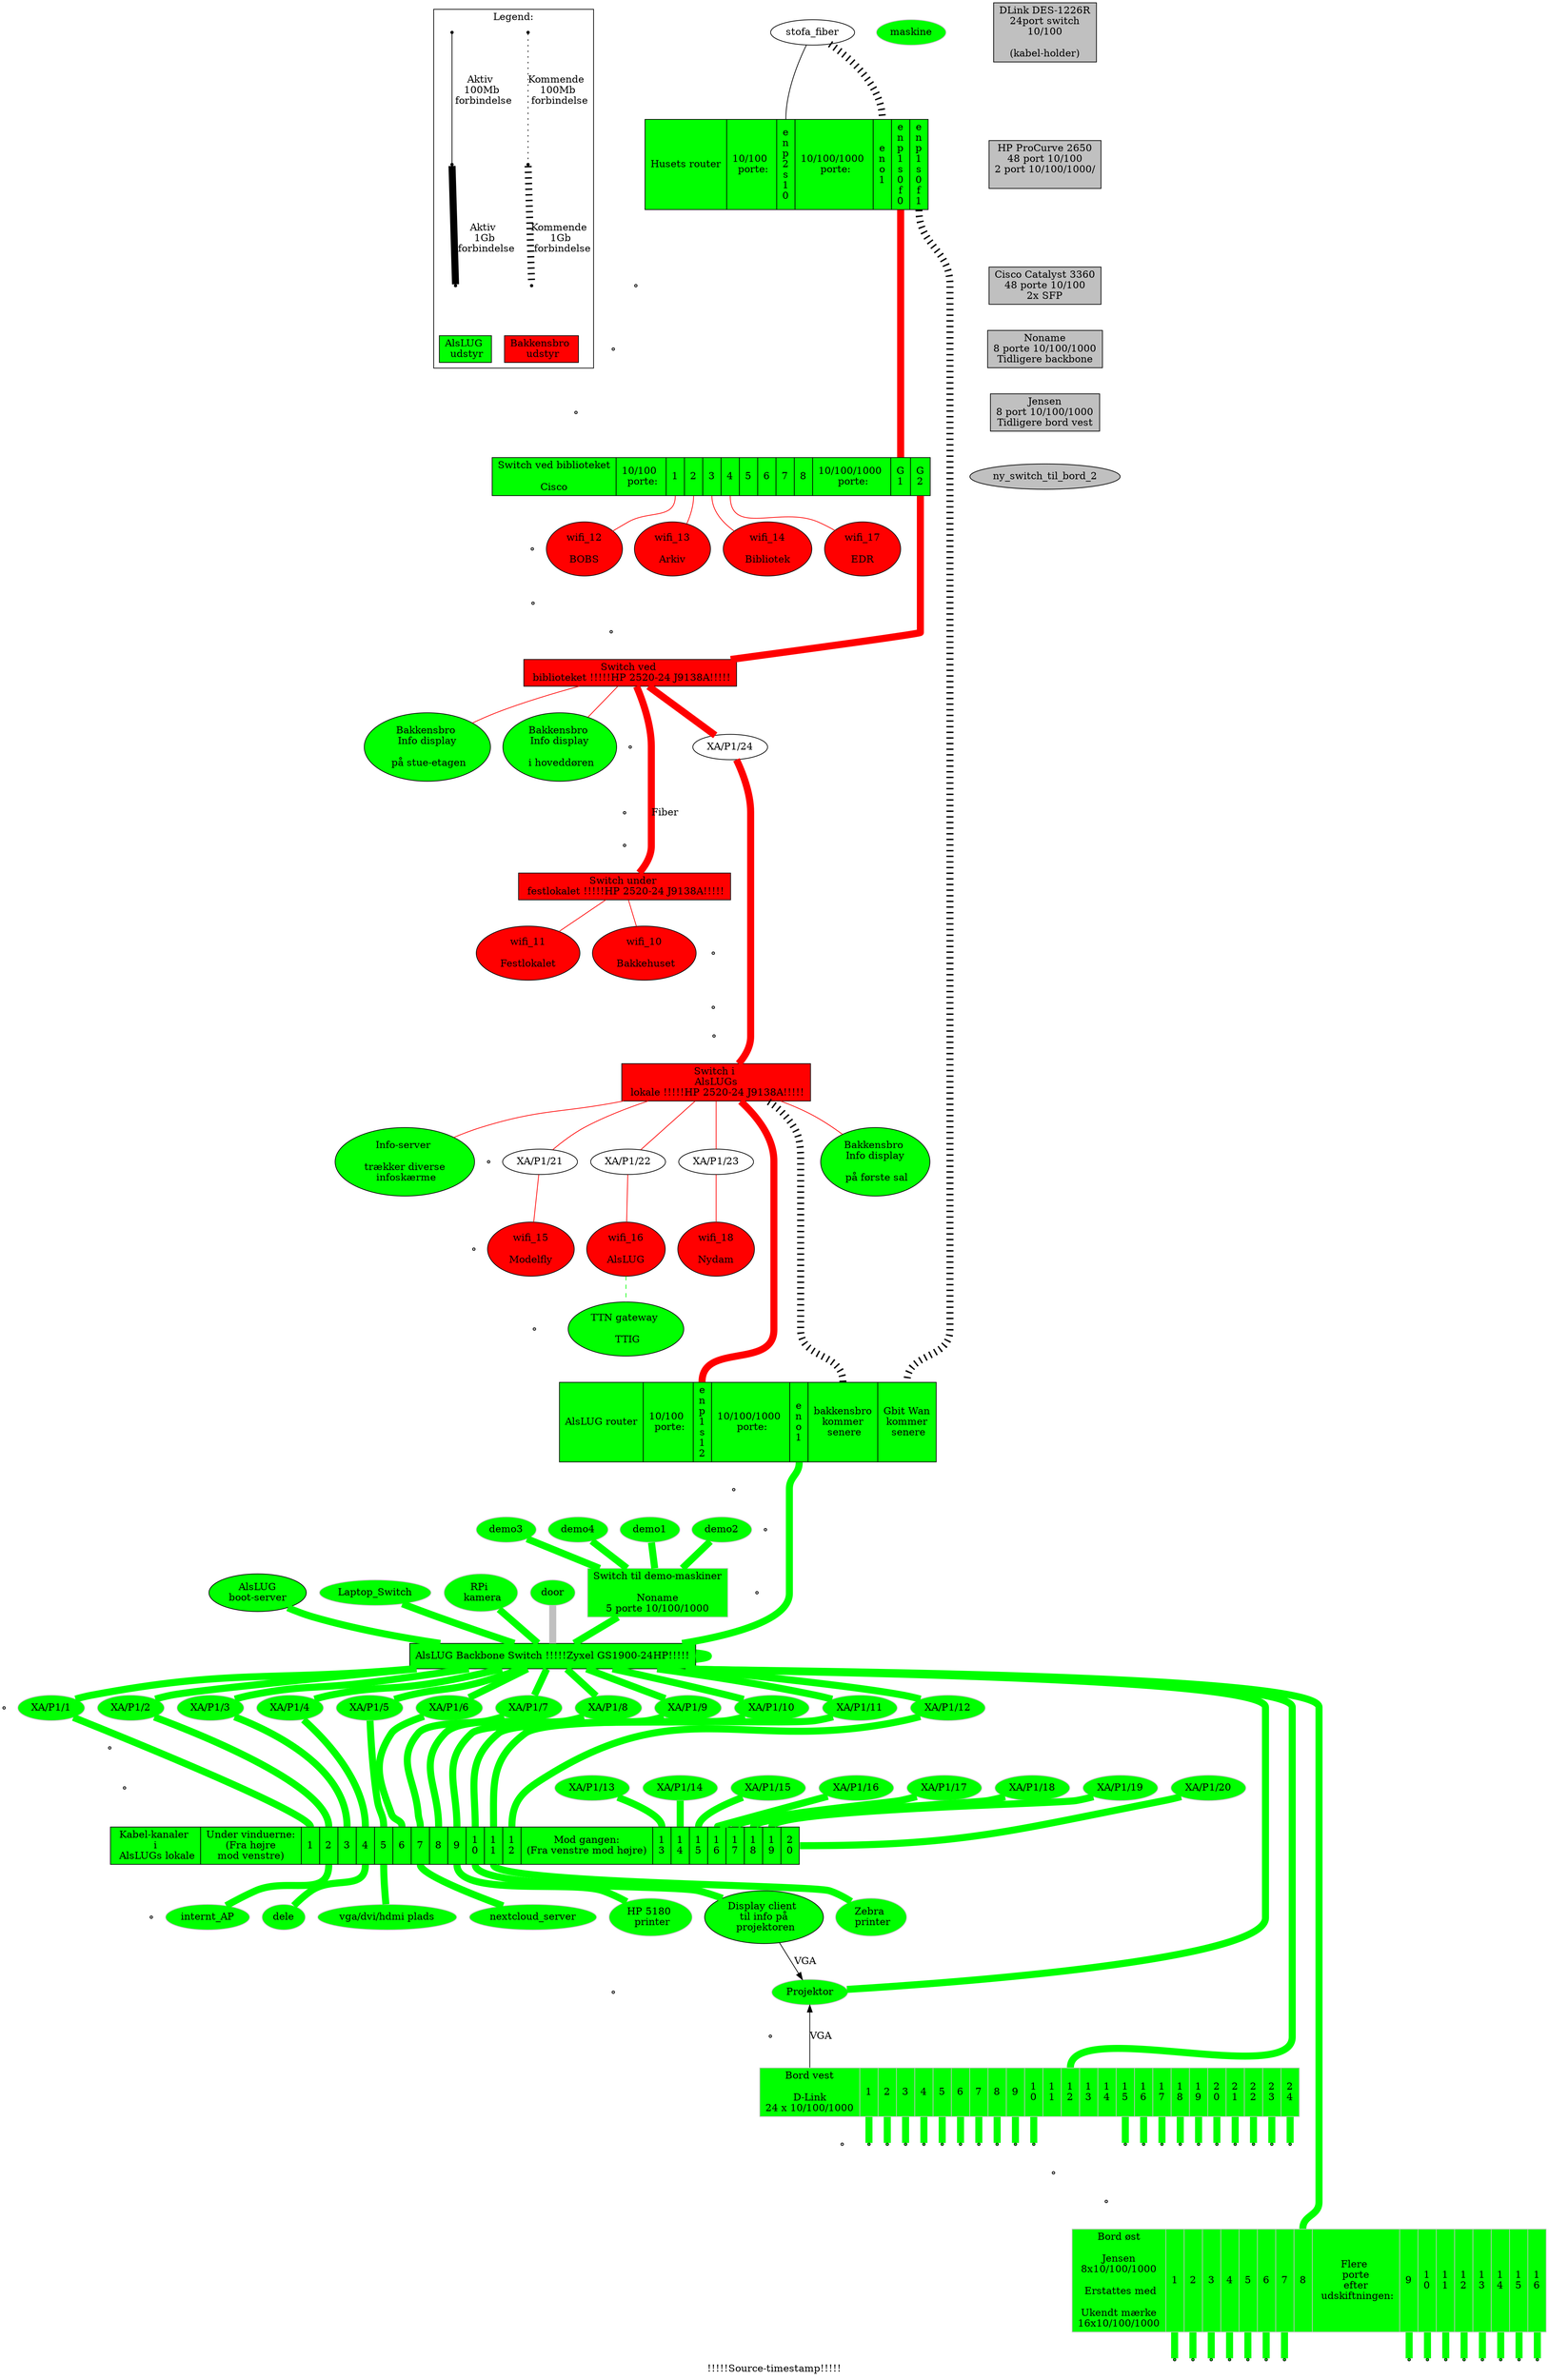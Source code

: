 digraph xxx {
  label = "!!!!!Source-timestamp!!!!!";
  subgraph cluster_legend {
    label = "Legend:";
    edge [ dir=none ];
    node [ shape=point ];
    legend_bakkensbro	[ shape=box style=filled fillcolor=red label="Bakkensbro \n udstyr" ];
    legend_alslug	[ shape=box style=filled fillcolor=green label="AlsLUG \n udstyr" ];

    legend_pending_a -> legend_pending_b	[ penwidth=1 style=dotted label="Kommende \n 100Mb \n forbindelse" ];
    legend_pending_b -> legend_pending_c	[ penwidth=10 style=dotted label="Kommende \n 1Gb \n forbindelse" ];
    legend_pending_c -> legend_bakkensbro	[ color=invis ];
    
    legend_active_a -> legend_active_b	[ penwidth=1 label="Aktiv \n 100Mb \n forbindelse"];
    legend_active_b -> legend_active_c	[ penwidth=10 label="Aktiv \n 1Gb \n forbindelse"];
    legend_active_c -> legend_alslug	[ color=invis ];
}
  
  edge [ dir=none penwidth=100 ];
  node [ style=filled fillcolor=red ];
  husets_router [ fillcolor=green shape=record label="<head> Husets router
						| 10/100 \n porte:
						| <enp2s10>  e\nn\np\n2\ns\n1\n0
						| 10/100/1000 \n porte:
						| <eno1>     e\nn\no\n1
						| <enp1s0f0> e\nn\np\n1\ns\n0\nf\n0
						| <enp1s0f1> e\nn\np\n1\ns\n0\nf\n1
						" ];
  cisco_switch [ fillcolor=green shape=record label="<head> Switch ved biblioteket\n\nCisco
						| 10/100 \n porte:
						| <1> 1
						| <2> 2
						| <3> 3
						| <4> 4
						| <5> 5
						| <6> 6
						| <7> 7
						| <8> 8
						| 10/100/1000 \n porte:
						| <gi1> G\n1
						| <gi2> G\n2
						" ];
  husets_switch_1 [ shape=record label="<head> Switch ved \n biblioteket !!!!!HP 2520-24 J9138A!!!!!" ];
  husets_switch_2 [ shape=record label="<head> Switch i \n AlsLUGs \n lokale !!!!!HP 2520-24 J9138A!!!!!" ];
  festlokale_switch [ shape=record label="<head> Switch under \n festlokalet !!!!!HP 2520-24 J9138A!!!!!" ];
  wifi_10 [ label=" wifi_10 \n\n Bakkehuset"                  ];
  wifi_11 [ label=" wifi_11 \n\n Festlokalet "                ];
  wifi_12 [ label=" wifi_12 \n\n BOBS "                       ];
  wifi_13 [ label=" wifi_13 \n\n Arkiv "                      ];
  wifi_14 [ label=" wifi_14 \n\n Bibliotek "                  ];
  wifi_15 [ label=" wifi_15 \n\n Modelfly "                   ];
  wifi_16 [ label=" wifi_16 \n\n AlsLUG "                     ];
  wifi_17 [ label=" wifi_17 \n\n EDR "                        ];
  wifi_18 [ label=" wifi_18 \n\n Nydam "                      ];
  
  node [ style=filled fillcolor=green ];
  AlsLUG_TTIG		[ label="TTN gateway \n\n TTIG"					];
  bakkensbro_info_doer	[ label="Bakkensbro \n Info display \n\n i hoveddøren"		];
  bakkensbro_info_stuen	[ label="Bakkensbro \n Info display \n\n på stue-etagen"	];
  bakkensbro_info_1_sal	[ label="Bakkensbro \n Info display \n\n på første sal"		];
  info_server		[ label="Info-server \n\n trækker diverse \n infoskærme"	];
  alslug_router [ shape=record label="<head> AlsLUG router
						| 10/100 \n porte:
						| <enp1s12>    e\nn\np\n1\ns\n1\n2
						| 10/100/1000 \n porte:
						| <eno1>       e\nn\no\n1
						| <bakkensbro> bakkensbro\nkommer\n senere
						| <g_wan>      Gbit Wan\nkommer\n senere
						" ];
  husets_router:enp1s0f1 -> alslug_router:g_wan [ style=dotted penwidth=10];
  alslug_router:bakkensbro -> husets_switch_2:gi2 [ style=dotted penwidth=10];
  alslug_gl_bootserver		[ label="AlsLUG\nboot-server" ];
  alslug_projektor_client	[ label="Display client \n til info på \n projektoren" ];
  alslug_backbone_switch	[ shape=record label="<head> AlsLUG Backbone Switch !!!!!Zyxel GS1900-24HP!!!!!"];
  alslug_kabelkanaler		[ shape=record label="<head> Kabel-kanaler \n i \n AlsLUGs lokale
  						| Under vinduerne:\n(Fra højre\nmod venstre)
  						| <1> 1 | <2> 2 | <3> 3 | <4> 4 | <5> 5 | <6> 6 | <7> 7 | <8> 8 | <9> 9 | <10> 1\n0 | <11> 1\n1 | <12>1\n2
						| Mod gangen:\n(Fra venstre mod højre)
						| <13> 1\n3 | <14> 1\n4 | <15> 1\n5 | <16> 1\n6 | <17> 1\n7 | <18> 1\n8 | <19> 1\n9 | <20> 2\n0
						"];	
  {
    edge [ color=green style=solid penwidth=10 ];
    node [ color=gray ];
								alslug_backbone_switch:1 ->	"XA/P1/1"  -> alslug_kabelkanaler:1;
								alslug_backbone_switch:2 ->	"XA/P1/2"  -> alslug_kabelkanaler:2 -> internt_AP;
								alslug_backbone_switch:3 ->	"XA/P1/3"  -> alslug_kabelkanaler:3;
								alslug_backbone_switch:4 ->	"XA/P1/4"  -> alslug_kabelkanaler:4 -> dele maskine;
								alslug_backbone_switch:5 ->	"XA/P1/5"  -> alslug_kabelkanaler:5 -> "vga/dvi/hdmi plads";
								alslug_backbone_switch:6 ->	"XA/P1/6"  -> alslug_kabelkanaler:6;
								alslug_backbone_switch:7 ->	"XA/P1/7"  -> alslug_kabelkanaler:7 -> nextcloud_server;
								alslug_backbone_switch:8 ->	"XA/P1/8"  -> alslug_kabelkanaler:8;
								alslug_backbone_switch:9 ->	"XA/P1/9"  -> alslug_kabelkanaler:9  -> alslug_hp5180;
								alslug_backbone_switch:10 ->	"XA/P1/10" -> alslug_kabelkanaler:10 -> alslug_projektor_client;
								alslug_backbone_switch:11 ->	"XA/P1/11" -> alslug_kabelkanaler:11 -> alslug_zebra;
								alslug_backbone_switch:12 ->	"XA/P1/12" -> alslug_kabelkanaler:12;
												"XA/P1/13" -> alslug_kabelkanaler:13;
												"XA/P1/14" -> alslug_kabelkanaler:14;
												"XA/P1/15" -> alslug_kabelkanaler:15;
												"XA/P1/16" -> alslug_kabelkanaler:16;
												"XA/P1/17" -> alslug_kabelkanaler:17;
												"XA/P1/18" -> alslug_kabelkanaler:18;
												"XA/P1/19" -> alslug_kabelkanaler:19;
												"XA/P1/20" -> alslug_kabelkanaler:20;
					Laptop_Switch ->	alslug_backbone_switch:15;
  					RPi_camera ->		alslug_backbone_switch:17;
    					door ->			alslug_backbone_switch:18				[ color=gray ];
	{ demo1, demo2, demo3, demo4 } -> switch_5p ->		alslug_backbone_switch:19 ->
								alslug_backbone_switch:20 ->	alslug_projektor;
								alslug_backbone_switch:21 ->	bord_1:12;
								alslug_backbone_switch:22 ->	bord_2:8;
					alslug_gl_bootserver ->	alslug_backbone_switch:23;
					alslug_router:eno1 ->	alslug_backbone_switch:24;
  }
  alslug_projektor [ label="Projektor" ]
  alslug_hp5180 [ label="HP 5180 \n printer" ]
  alslug_zebra [ label="Zebra \n printer" ]
  RPi_camera [ label="RPi \n kamera" ]
  bord_1 [ shape=record label="<head> Bord vest\n\nD-Link\n24 x 10/100/1000
						| <1> 1
						| <2> 2
						| <3> 3
						| <4> 4
						| <5> 5
						| <6> 6
						| <7> 7
						| <8> 8
						| <9> 9
						| <10> 1\n0

						| <11> 1\n1
						| <12> 1\n2
						| <13> 1\n3
						| <14> 1\n4

						| <15> 1\n5
						| <16> 1\n6
						| <17> 1\n7
						| <18> 1\n8
						| <19> 1\n9
						| <20> 2\n0
						| <21> 2\n1
						| <22> 2\n2
						| <23> 2\n3
						| <24> 2\n4
						"];
  {
    node [ shape=point ];
    edge [ color=green penwidth=10];
    bord_1:1 -> _bord_1_1;
    bord_1:2 -> _bord_1_2;
    bord_1:3 -> _bord_1_3;
    bord_1:4 -> _bord_1_4;
    bord_1:5 -> _bord_1_5;
    bord_1:6 -> _bord_1_6;
    bord_1:7 -> _bord_1_7;
    bord_1:8 -> _bord_1_8;
    bord_1:9 -> _bord_1_9;
    bord_1:10 -> _bord_1_10;

    bord_1:15 -> _bord_1_15;
    bord_1:16 -> _bord_1_16;
    bord_1:17 -> _bord_1_17;
    bord_1:18 -> _bord_1_18;
    bord_1:19 -> _bord_1_19;
    bord_1:20 -> _bord_1_20;
    bord_1:21 -> _bord_1_21;
    bord_1:22 -> _bord_1_22;
    bord_1:23 -> _bord_1_23;
    bord_1:24 -> _bord_1_24;
  }
  bord_2 [ shape=record label="<head> Bord øst\n\nJensen\n8x10/100/1000\n\n Erstattes med\n\nUkendt mærke\n16x10/100/1000
						| <1> 1
						| <2> 2
						| <3> 3
						| <4> 4
						| <5> 5
						| <6> 6
						| <7> 7
						| <8> 8
						| Flere \n porte \n efter \n udskiftningen:
						| <9> 9
						| <10> 1\n0
						| <11> 1\n1
						| <12> 1\n2
						| <13> 1\n3
						| <14> 1\n4
						| <15> 1\n5
						| <16> 1\n6
						"];
  {
    node [ shape=point ];
    edge [ color=green penwidth=10];
    bord_2:1 -> _bord_2_1;
    bord_2:2 -> _bord_2_2;
    bord_2:3 -> _bord_2_3;
    bord_2:4 -> _bord_2_4;
    bord_2:5 -> _bord_2_5;
    bord_2:6 -> _bord_2_6;
    bord_2:7 -> _bord_2_7;
//  bord_2:8 -> _bord_2_8;
    bord_2:9 -> _bord_2_9;
    bord_2:10 -> _bord_2_10;
    bord_2:11 -> _bord_2_11;
    bord_2:12 -> _bord_2_12;
    bord_2:13 -> _bord_2_13;
    bord_2:14 -> _bord_2_14;
    bord_2:15 -> _bord_2_15;
    bord_2:16 -> _bord_2_16;
  }
 
  // Udstyr som pt ikke bruges
  node [ style=filled fillcolor=gray ];
  switch_24p      [ shape=box label="DLink DES-1226R\n24port switch\n10/100\n\n(kabel-holder)"];
  switch_48p      [ shape=box label="HP ProCurve 2650\n48 port 10/100\n2 port 10/100/1000/
  "];
  switch_48p_poe  [ shape=box label="Cisco Catalyst 3360\n48 porte 10/100\n2x SFP"];
  switch_5p       [ shape=box label="Switch til demo-maskiner\n\nNoname\n5 porte 10/100/1000" ];
  switch_8p       [ shape=box label="Noname\n8 porte 10/100/1000\nTidligere backbone" ];
  switch_8p_vest    [ shape=box label="Jensen\n8 port 10/100/1000\nTidligere bord vest" ];
  
  switch_24p -> switch_48p -> switch_48p_poe -> switch_8p -> switch_8p_vest -> ny_switch_til_bord_2 [ color=invis ];
  
  
  node [ style=normal ];
  // Internet forbindelser
  stofa_fiber -> husets_router:enp2s10	[ penwidth=1 fillcolor=black style=filled ];
  stofa_fiber -> husets_router:eno1	[ penwidth=10 fillcolor=black style=dotted ];
  
  // Husets forbindelser
  edge  [ color=red style=solid ];
  husets_router:enp1s0f0 -> cisco_switch:gi1												[ penwidth=10 ];
                            cisco_switch:1 ->											wifi_12	[ penwidth=1 ];
                            cisco_switch:2 ->											wifi_13	[ penwidth=1 ];
                            cisco_switch:3 ->											wifi_14	[ penwidth=1 ];
			    cisco_switch:4 ->											wifi_17	[ penwidth=1 ];
                            cisco_switch:gi2 -> husets_switch_1:gi25									[ penwidth=10 ];
                                                husets_switch_1 -> bakkensbro_info_doer							[ penwidth=1 ];
                                                husets_switch_1 -> bakkensbro_info_stuen						[ penwidth=1 ];
                                                husets_switch_1:sfp1 -> festlokale_switch:sfp1						[ penwidth=10 label="Fiber" ];
                                                                        festlokale_switch ->					wifi_10	[ penwidth=1 ];
                                                                        festlokale_switch ->					wifi_11	[ penwidth=1 ];
						husets_switch_1:gi26 -> "XA/P1/24" ->	husets_switch_2:gi26				[ penwidth=10 color=red ];
											husets_switch_2:21 ->	"XA/P1/21" ->	wifi_15	[ penwidth=1 ];
											husets_switch_2:23 ->	"XA/P1/22" ->	wifi_16	[ penwidth=1 ];
											husets_switch_2:24 ->	"XA/P1/23" ->	wifi_18	[ penwidth=1 ];
											husets_switch_2:gi25 ->	alslug_router:enp1s12	[ penwidth=10 ];
											husets_switch_2:1 -> bakkensbro_info_1_sal	[ penwidth=1 ];
											husets_switch_2:3 -> info_server		[ penwidth=1 ];

  // Interne forbindelser
  edge [ color=green style=solid penwidth=10 ];
  node [ shape=point ];
  								
  alslug_projektor_client -> alslug_projektor [ color=black penwidth=1 label="VGA" dir=forward ];
  alslug_projektor -> bord_1:head [ color=black penwidth=1 label="VGA" dir=back ];
  wifi_16 -> AlsLUG_TTIG [ penwidth=1 style=dashed ];
  
  {
    edge [ color=invis ];		node [ shape=point ];
//    node [ shape=star label="" ];	edge [ color=cyan ];
    husets_router:head
			-> _X_1_ -> _Y_1_ -> _Z_1_ -> cisco_switch:head
			-> _X_2_ -> _Y_2_ -> _Z_2_ -> husets_switch_1:head
			-> _X_3_ -> _Y_3_ -> _Z_3_ -> festlokale_switch:head
			-> _X_4_ -> _Y_4_ -> _Z_4_ -> husets_switch_2:head
			-> _X_5_ -> _Y_5_ -> _Z_5_ -> alslug_router:head
			-> _X_6_ -> _Y_6_ -> _Z_6_ -> alslug_backbone_switch:head
			-> _X_7_ -> _Y_7_ -> _Z_7_ -> alslug_kabelkanaler:head
			-> _X_8_ -> _Y_8_ -> _Z_8_ -> bord_1:head
			-> _X_9_ -> _Y_9_ -> _Z_9_ -> bord_2:head
			;
  }

  subgraph {
    rank = same;
#    alslug_projektor;
#    alslug_hp5180;
    alslug_backbone_switch;
  }
}

